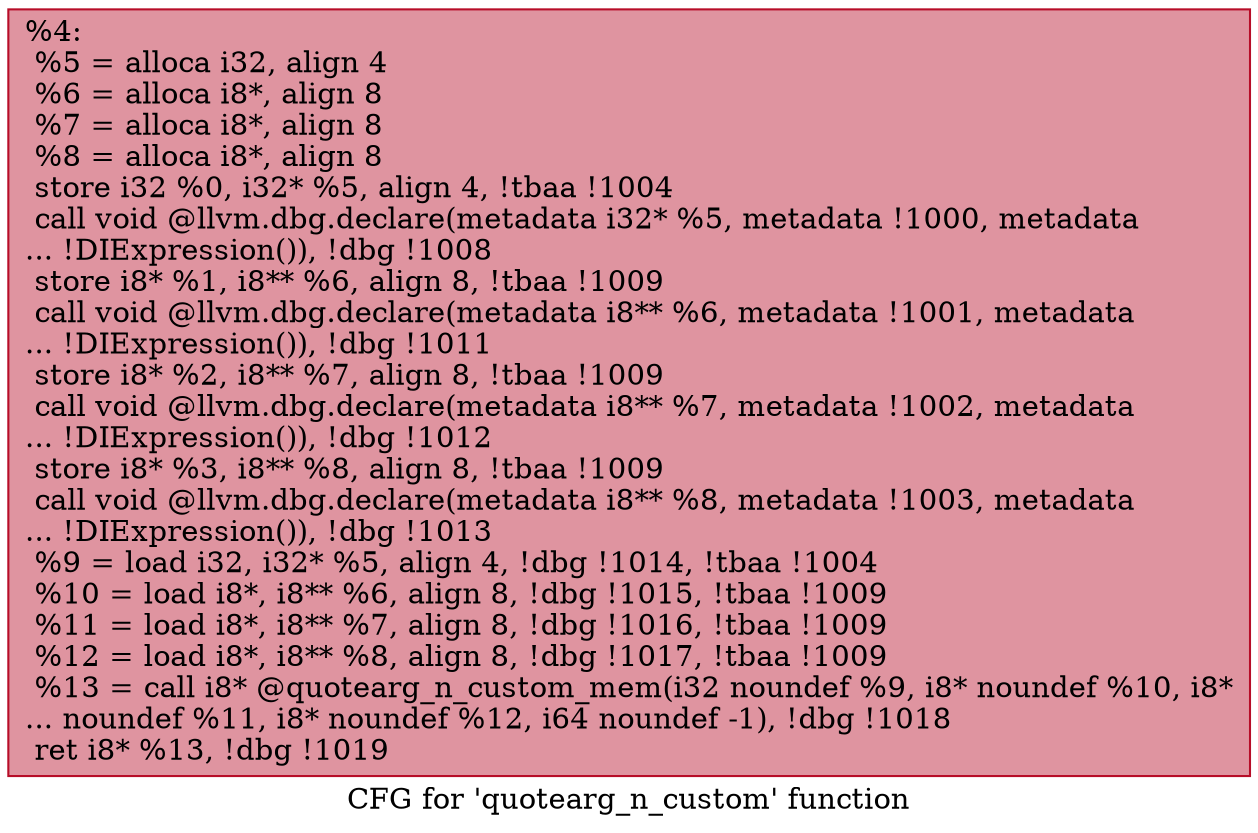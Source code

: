 digraph "CFG for 'quotearg_n_custom' function" {
	label="CFG for 'quotearg_n_custom' function";

	Node0x2307a10 [shape=record,color="#b70d28ff", style=filled, fillcolor="#b70d2870",label="{%4:\l  %5 = alloca i32, align 4\l  %6 = alloca i8*, align 8\l  %7 = alloca i8*, align 8\l  %8 = alloca i8*, align 8\l  store i32 %0, i32* %5, align 4, !tbaa !1004\l  call void @llvm.dbg.declare(metadata i32* %5, metadata !1000, metadata\l... !DIExpression()), !dbg !1008\l  store i8* %1, i8** %6, align 8, !tbaa !1009\l  call void @llvm.dbg.declare(metadata i8** %6, metadata !1001, metadata\l... !DIExpression()), !dbg !1011\l  store i8* %2, i8** %7, align 8, !tbaa !1009\l  call void @llvm.dbg.declare(metadata i8** %7, metadata !1002, metadata\l... !DIExpression()), !dbg !1012\l  store i8* %3, i8** %8, align 8, !tbaa !1009\l  call void @llvm.dbg.declare(metadata i8** %8, metadata !1003, metadata\l... !DIExpression()), !dbg !1013\l  %9 = load i32, i32* %5, align 4, !dbg !1014, !tbaa !1004\l  %10 = load i8*, i8** %6, align 8, !dbg !1015, !tbaa !1009\l  %11 = load i8*, i8** %7, align 8, !dbg !1016, !tbaa !1009\l  %12 = load i8*, i8** %8, align 8, !dbg !1017, !tbaa !1009\l  %13 = call i8* @quotearg_n_custom_mem(i32 noundef %9, i8* noundef %10, i8*\l... noundef %11, i8* noundef %12, i64 noundef -1), !dbg !1018\l  ret i8* %13, !dbg !1019\l}"];
}
